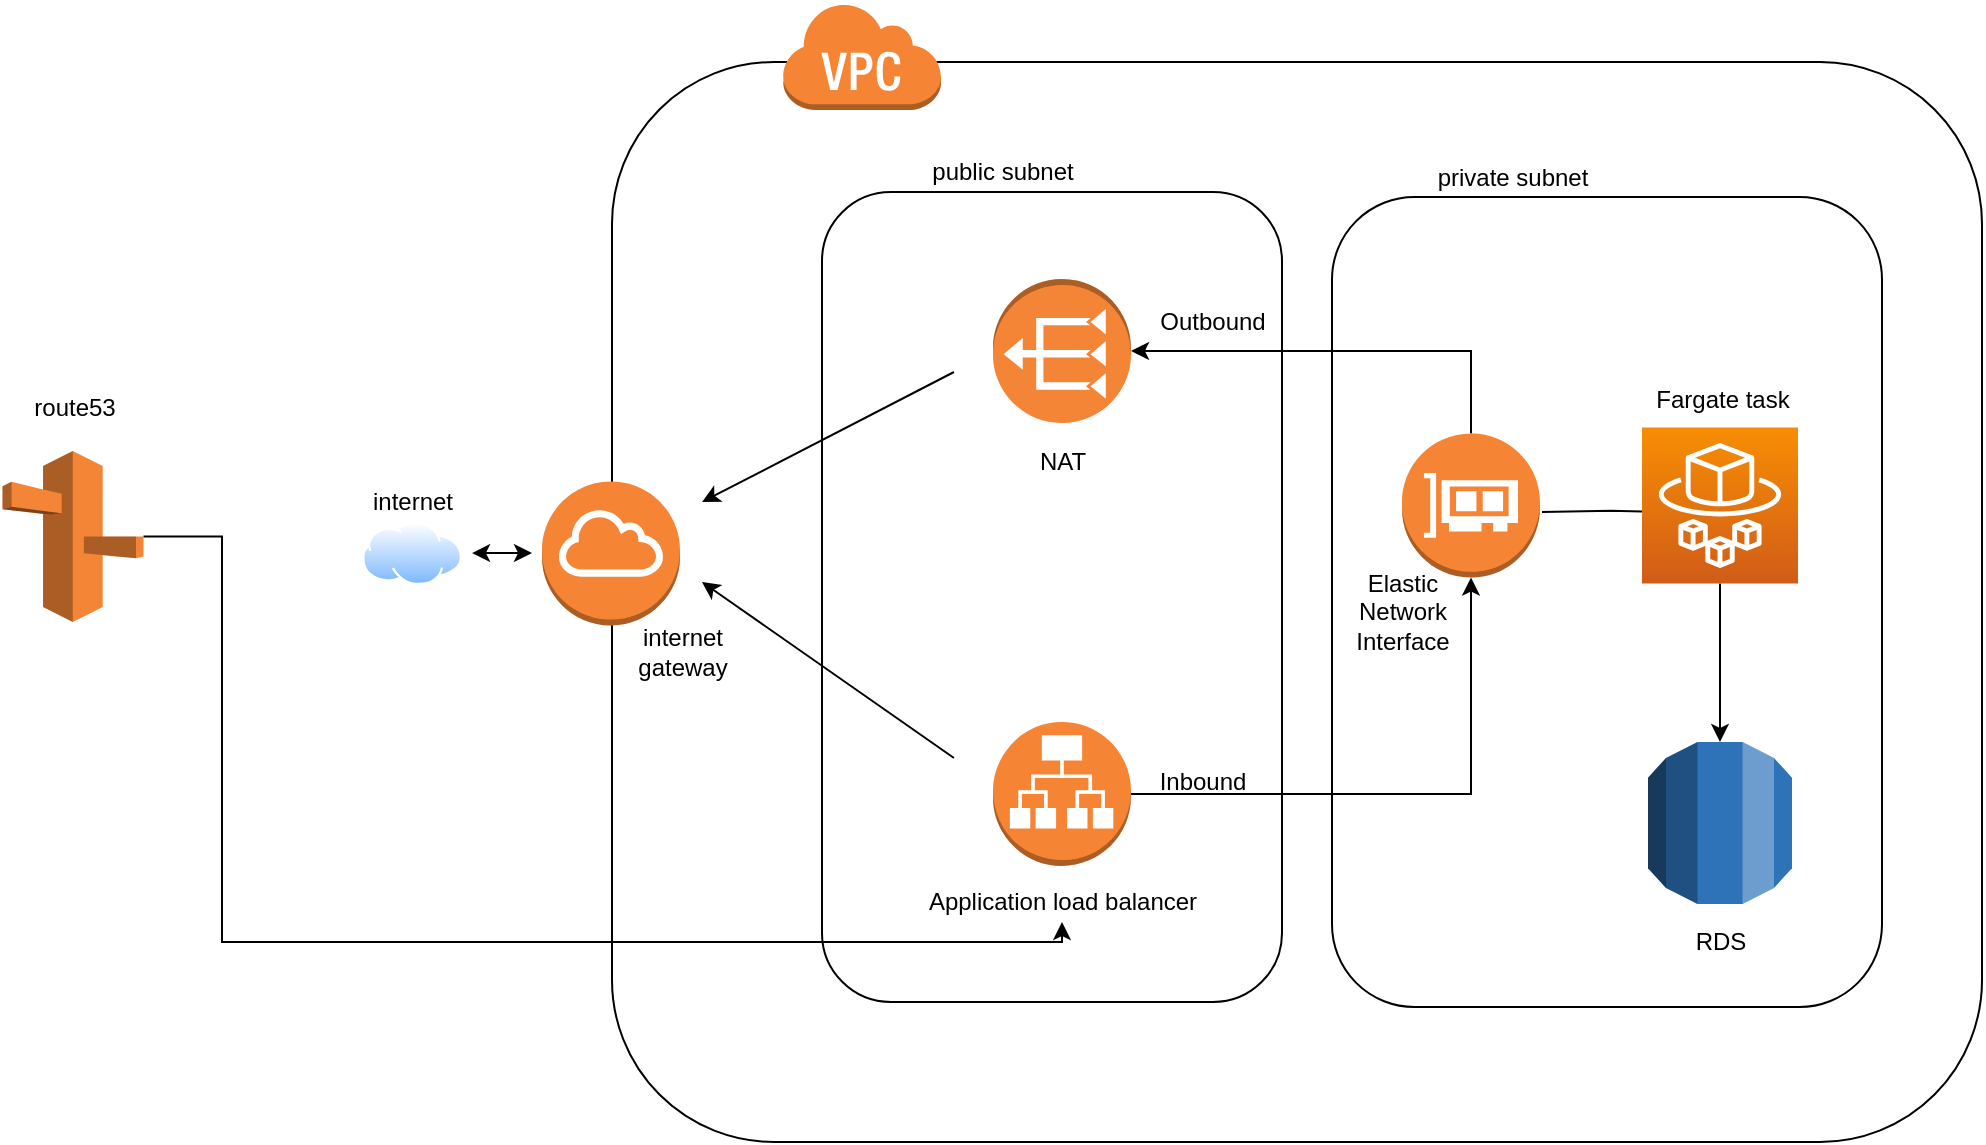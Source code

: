 <mxfile version="15.7.0" type="github"><diagram id="fjA9tP5zm_gExho5vJpR" name="Page-1"><mxGraphModel dx="1371" dy="1077" grid="1" gridSize="10" guides="1" tooltips="1" connect="1" arrows="1" fold="1" page="1" pageScale="1" pageWidth="827" pageHeight="1169" math="0" shadow="0"><root><mxCell id="0"/><mxCell id="1" parent="0"/><mxCell id="V0n0p32GMaQj-H3k3zFV-1" value="" style="rounded=1;whiteSpace=wrap;html=1;" vertex="1" parent="1"><mxGeometry x="460" y="170" width="685" height="540" as="geometry"/></mxCell><mxCell id="V0n0p32GMaQj-H3k3zFV-2" value="" style="rounded=1;whiteSpace=wrap;html=1;" vertex="1" parent="1"><mxGeometry x="820" y="237.5" width="275" height="405" as="geometry"/></mxCell><mxCell id="V0n0p32GMaQj-H3k3zFV-3" value="" style="rounded=1;whiteSpace=wrap;html=1;" vertex="1" parent="1"><mxGeometry x="565" y="235" width="230" height="405" as="geometry"/></mxCell><mxCell id="V0n0p32GMaQj-H3k3zFV-4" value="" style="aspect=fixed;perimeter=ellipsePerimeter;html=1;align=center;shadow=0;dashed=0;spacingTop=3;image;image=img/lib/active_directory/internet_cloud.svg;" vertex="1" parent="1"><mxGeometry x="335" y="400" width="50" height="31.5" as="geometry"/></mxCell><mxCell id="V0n0p32GMaQj-H3k3zFV-5" value="internet" style="text;html=1;align=center;verticalAlign=middle;resizable=0;points=[];autosize=1;strokeColor=none;fillColor=none;" vertex="1" parent="1"><mxGeometry x="330" y="380" width="60" height="20" as="geometry"/></mxCell><mxCell id="V0n0p32GMaQj-H3k3zFV-6" value="" style="outlineConnect=0;dashed=0;verticalLabelPosition=bottom;verticalAlign=top;align=center;html=1;shape=mxgraph.aws3.internet_gateway;fillColor=#F58534;gradientColor=none;" vertex="1" parent="1"><mxGeometry x="425" y="379.75" width="69" height="72" as="geometry"/></mxCell><mxCell id="V0n0p32GMaQj-H3k3zFV-7" value="" style="outlineConnect=0;dashed=0;verticalLabelPosition=bottom;verticalAlign=top;align=center;html=1;shape=mxgraph.aws3.virtual_private_cloud;fillColor=#F58534;gradientColor=none;" vertex="1" parent="1"><mxGeometry x="545" y="140" width="79.5" height="54" as="geometry"/></mxCell><mxCell id="V0n0p32GMaQj-H3k3zFV-8" value="&lt;div&gt;internet &lt;br&gt;&lt;/div&gt;&lt;div&gt;gateway&lt;/div&gt;" style="text;html=1;align=center;verticalAlign=middle;resizable=0;points=[];autosize=1;strokeColor=none;fillColor=none;" vertex="1" parent="1"><mxGeometry x="465" y="450" width="60" height="30" as="geometry"/></mxCell><mxCell id="V0n0p32GMaQj-H3k3zFV-9" value="" style="outlineConnect=0;dashed=0;verticalLabelPosition=bottom;verticalAlign=top;align=center;html=1;shape=mxgraph.aws3.vpc_nat_gateway;fillColor=#F58536;gradientColor=none;direction=south;rotation=90;" vertex="1" parent="1"><mxGeometry x="649" y="280" width="72" height="69" as="geometry"/></mxCell><mxCell id="V0n0p32GMaQj-H3k3zFV-10" value="&lt;div&gt;NAT&lt;/div&gt;" style="text;html=1;align=center;verticalAlign=middle;resizable=0;points=[];autosize=1;strokeColor=none;fillColor=none;" vertex="1" parent="1"><mxGeometry x="665" y="360" width="40" height="20" as="geometry"/></mxCell><mxCell id="V0n0p32GMaQj-H3k3zFV-11" style="edgeStyle=orthogonalEdgeStyle;rounded=0;orthogonalLoop=1;jettySize=auto;html=1;" edge="1" parent="1" source="V0n0p32GMaQj-H3k3zFV-12" target="V0n0p32GMaQj-H3k3zFV-15"><mxGeometry relative="1" as="geometry"/></mxCell><mxCell id="V0n0p32GMaQj-H3k3zFV-12" value="" style="outlineConnect=0;dashed=0;verticalLabelPosition=bottom;verticalAlign=top;align=center;html=1;shape=mxgraph.aws3.application_load_balancer;fillColor=#F58534;gradientColor=none;" vertex="1" parent="1"><mxGeometry x="650.5" y="500" width="69" height="72" as="geometry"/></mxCell><mxCell id="V0n0p32GMaQj-H3k3zFV-13" value="Application load balancer" style="text;html=1;align=center;verticalAlign=middle;resizable=0;points=[];autosize=1;strokeColor=none;fillColor=none;" vertex="1" parent="1"><mxGeometry x="610" y="580" width="150" height="20" as="geometry"/></mxCell><mxCell id="V0n0p32GMaQj-H3k3zFV-14" style="edgeStyle=orthogonalEdgeStyle;rounded=0;orthogonalLoop=1;jettySize=auto;html=1;entryX=0;entryY=0.5;entryDx=0;entryDy=0;entryPerimeter=0;exitX=0.5;exitY=0;exitDx=0;exitDy=0;exitPerimeter=0;" edge="1" parent="1" source="V0n0p32GMaQj-H3k3zFV-15" target="V0n0p32GMaQj-H3k3zFV-9"><mxGeometry relative="1" as="geometry"/></mxCell><mxCell id="V0n0p32GMaQj-H3k3zFV-15" value="" style="outlineConnect=0;dashed=0;verticalLabelPosition=bottom;verticalAlign=top;align=center;html=1;shape=mxgraph.aws3.elastic_network_interface;fillColor=#F58534;gradientColor=none;" vertex="1" parent="1"><mxGeometry x="855" y="355.75" width="69" height="72" as="geometry"/></mxCell><mxCell id="V0n0p32GMaQj-H3k3zFV-16" value="&lt;div&gt;Elastic &lt;br&gt;&lt;/div&gt;&lt;div&gt;Network&lt;/div&gt;&lt;div&gt;Interface&lt;/div&gt;" style="text;html=1;align=center;verticalAlign=middle;resizable=0;points=[];autosize=1;strokeColor=none;fillColor=none;" vertex="1" parent="1"><mxGeometry x="825" y="420" width="60" height="50" as="geometry"/></mxCell><mxCell id="V0n0p32GMaQj-H3k3zFV-17" style="edgeStyle=orthogonalEdgeStyle;rounded=0;orthogonalLoop=1;jettySize=auto;html=1;exitX=0.5;exitY=1;exitDx=0;exitDy=0;exitPerimeter=0;" edge="1" parent="1" source="V0n0p32GMaQj-H3k3zFV-18" target="V0n0p32GMaQj-H3k3zFV-21"><mxGeometry relative="1" as="geometry"/></mxCell><mxCell id="V0n0p32GMaQj-H3k3zFV-18" value="" style="sketch=0;points=[[0,0,0],[0.25,0,0],[0.5,0,0],[0.75,0,0],[1,0,0],[0,1,0],[0.25,1,0],[0.5,1,0],[0.75,1,0],[1,1,0],[0,0.25,0],[0,0.5,0],[0,0.75,0],[1,0.25,0],[1,0.5,0],[1,0.75,0]];outlineConnect=0;fontColor=#232F3E;gradientColor=#F78E04;gradientDirection=north;fillColor=#D05C17;strokeColor=#ffffff;dashed=0;verticalLabelPosition=bottom;verticalAlign=top;align=center;html=1;fontSize=12;fontStyle=0;aspect=fixed;shape=mxgraph.aws4.resourceIcon;resIcon=mxgraph.aws4.fargate;" vertex="1" parent="1"><mxGeometry x="975" y="352.75" width="78" height="78" as="geometry"/></mxCell><mxCell id="V0n0p32GMaQj-H3k3zFV-19" value="&lt;div&gt;Fargate task&lt;/div&gt;" style="text;html=1;align=center;verticalAlign=middle;resizable=0;points=[];autosize=1;strokeColor=none;fillColor=none;" vertex="1" parent="1"><mxGeometry x="975" y="329" width="80" height="20" as="geometry"/></mxCell><mxCell id="V0n0p32GMaQj-H3k3zFV-20" value="" style="endArrow=none;html=1;rounded=0;" edge="1" parent="1"><mxGeometry width="50" height="50" relative="1" as="geometry"><mxPoint x="925" y="395" as="sourcePoint"/><mxPoint x="975" y="394.75" as="targetPoint"/><Array as="points"><mxPoint x="959.5" y="394.33"/></Array></mxGeometry></mxCell><mxCell id="V0n0p32GMaQj-H3k3zFV-21" value="" style="outlineConnect=0;dashed=0;verticalLabelPosition=bottom;verticalAlign=top;align=center;html=1;shape=mxgraph.aws3.rds;fillColor=#2E73B8;gradientColor=none;" vertex="1" parent="1"><mxGeometry x="978" y="510" width="72" height="81" as="geometry"/></mxCell><mxCell id="V0n0p32GMaQj-H3k3zFV-22" value="RDS" style="text;html=1;align=center;verticalAlign=middle;resizable=0;points=[];autosize=1;strokeColor=none;fillColor=none;" vertex="1" parent="1"><mxGeometry x="994" y="600" width="40" height="20" as="geometry"/></mxCell><mxCell id="V0n0p32GMaQj-H3k3zFV-23" value="" style="endArrow=classic;html=1;rounded=0;" edge="1" parent="1"><mxGeometry width="50" height="50" relative="1" as="geometry"><mxPoint x="631" y="325" as="sourcePoint"/><mxPoint x="505" y="390" as="targetPoint"/></mxGeometry></mxCell><mxCell id="V0n0p32GMaQj-H3k3zFV-24" value="" style="endArrow=classic;html=1;rounded=0;" edge="1" parent="1"><mxGeometry width="50" height="50" relative="1" as="geometry"><mxPoint x="631" y="518" as="sourcePoint"/><mxPoint x="505" y="430" as="targetPoint"/></mxGeometry></mxCell><mxCell id="V0n0p32GMaQj-H3k3zFV-25" value="" style="endArrow=classic;startArrow=classic;html=1;rounded=0;" edge="1" parent="1"><mxGeometry width="50" height="50" relative="1" as="geometry"><mxPoint x="390" y="415.51" as="sourcePoint"/><mxPoint x="420" y="415.51" as="targetPoint"/><Array as="points"/></mxGeometry></mxCell><mxCell id="V0n0p32GMaQj-H3k3zFV-26" value="public subnet" style="text;html=1;align=center;verticalAlign=middle;resizable=0;points=[];autosize=1;strokeColor=none;fillColor=none;" vertex="1" parent="1"><mxGeometry x="610" y="215" width="90" height="20" as="geometry"/></mxCell><mxCell id="V0n0p32GMaQj-H3k3zFV-27" value="private subnet" style="text;html=1;align=center;verticalAlign=middle;resizable=0;points=[];autosize=1;strokeColor=none;fillColor=none;" vertex="1" parent="1"><mxGeometry x="865" y="217.5" width="90" height="20" as="geometry"/></mxCell><mxCell id="V0n0p32GMaQj-H3k3zFV-28" value="&lt;div&gt;Inbound&lt;/div&gt;" style="text;html=1;align=center;verticalAlign=middle;resizable=0;points=[];autosize=1;strokeColor=none;fillColor=none;" vertex="1" parent="1"><mxGeometry x="725" y="520" width="60" height="20" as="geometry"/></mxCell><mxCell id="V0n0p32GMaQj-H3k3zFV-29" value="Outbound" style="text;html=1;align=center;verticalAlign=middle;resizable=0;points=[];autosize=1;strokeColor=none;fillColor=none;" vertex="1" parent="1"><mxGeometry x="725" y="290" width="70" height="20" as="geometry"/></mxCell><mxCell id="V0n0p32GMaQj-H3k3zFV-32" style="edgeStyle=orthogonalEdgeStyle;rounded=0;orthogonalLoop=1;jettySize=auto;html=1;" edge="1" parent="1" source="V0n0p32GMaQj-H3k3zFV-30" target="V0n0p32GMaQj-H3k3zFV-13"><mxGeometry relative="1" as="geometry"><Array as="points"><mxPoint x="265" y="610"/><mxPoint x="685" y="610"/></Array></mxGeometry></mxCell><mxCell id="V0n0p32GMaQj-H3k3zFV-30" value="" style="outlineConnect=0;dashed=0;verticalLabelPosition=bottom;verticalAlign=top;align=center;html=1;shape=mxgraph.aws3.route_53;fillColor=#F58536;gradientColor=none;" vertex="1" parent="1"><mxGeometry x="155.25" y="364.5" width="70.5" height="85.5" as="geometry"/></mxCell><mxCell id="V0n0p32GMaQj-H3k3zFV-31" value="route53" style="text;html=1;align=center;verticalAlign=middle;resizable=0;points=[];autosize=1;strokeColor=none;fillColor=none;" vertex="1" parent="1"><mxGeometry x="160.5" y="332.75" width="60" height="20" as="geometry"/></mxCell></root></mxGraphModel></diagram></mxfile>